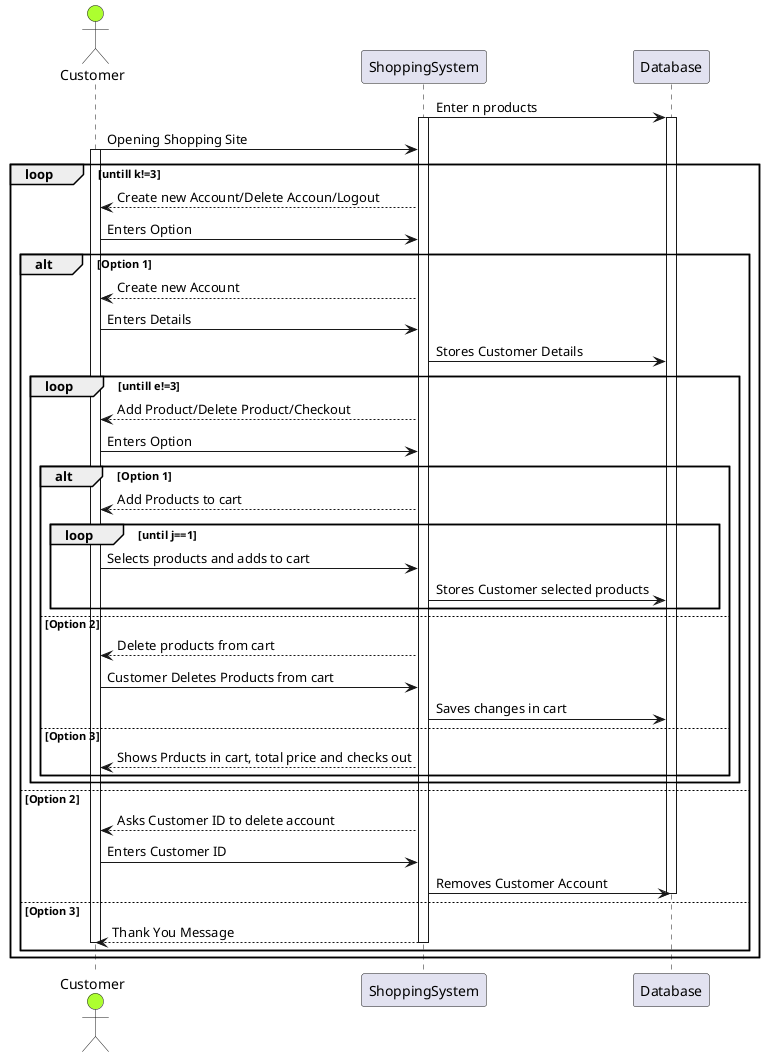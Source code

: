 @startuml Shopping
actor Customer #GreenYellow
ShoppingSystem -> Database : Enter n products
activate ShoppingSystem
activate Database
Customer -> ShoppingSystem : Opening Shopping Site
activate Customer
loop untill k!=3
    ShoppingSystem --> Customer : Create new Account/Delete Accoun/Logout
    Customer -> ShoppingSystem : Enters Option
    alt Option 1 
        ShoppingSystem --> Customer : Create new Account
        Customer -> ShoppingSystem : Enters Details
        ShoppingSystem -> Database : Stores Customer Details
        loop untill e!=3
            ShoppingSystem --> Customer : Add Product/Delete Product/Checkout
            Customer -> ShoppingSystem : Enters Option
            alt Option 1 
                ShoppingSystem --> Customer :  Add Products to cart
                loop until j==1
                    Customer -> ShoppingSystem : Selects products and adds to cart
                    ShoppingSystem -> Database : Stores Customer selected products
                end loop
            else Option 2
                ShoppingSystem --> Customer :Delete products from cart
                Customer -> ShoppingSystem : Customer Deletes Products from cart
                ShoppingSystem -> Database : Saves changes in cart
            else Option 3
                ShoppingSystem --> Customer : Shows Prducts in cart, total price and checks out
            end 
        end loop
    else Option 2
        ShoppingSystem -->Customer : Asks Customer ID to delete account
        Customer -> ShoppingSystem : Enters Customer ID 
        ShoppingSystem -> Database : Removes Customer Account
        deactivate Database
    else Option 3
        ShoppingSystem --> Customer : Thank You Message
        deactivate ShoppingSystem
        deactivate Customer
    end
end loop

@enduml